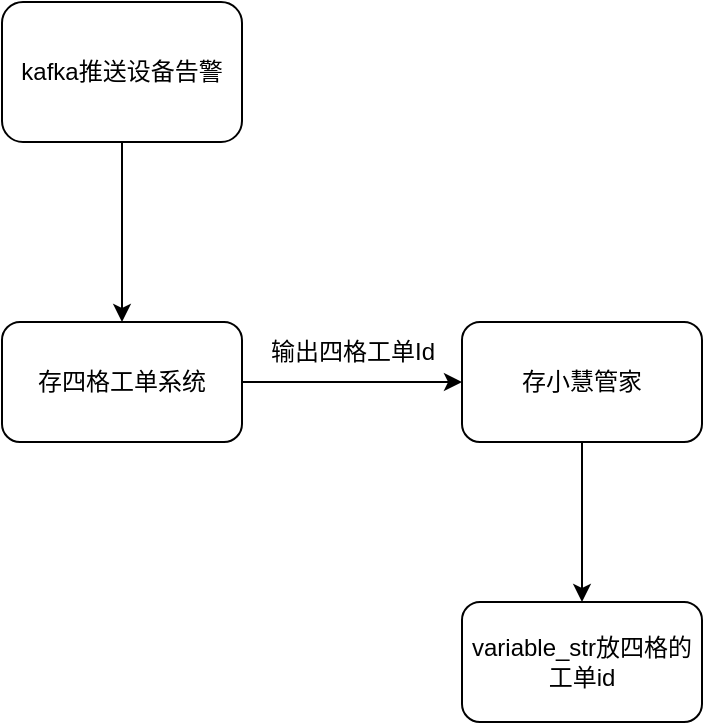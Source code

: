 <mxfile version="21.6.8" type="github">
  <diagram name="第 1 页" id="XhBtxtQenuhnz4CkXm2k">
    <mxGraphModel dx="1082" dy="717" grid="1" gridSize="10" guides="1" tooltips="1" connect="1" arrows="1" fold="1" page="1" pageScale="1" pageWidth="827" pageHeight="1169" math="0" shadow="0">
      <root>
        <mxCell id="0" />
        <mxCell id="1" parent="0" />
        <mxCell id="A3eufy_ked7ZFcy1u16W-2" style="edgeStyle=orthogonalEdgeStyle;rounded=0;orthogonalLoop=1;jettySize=auto;html=1;exitX=0.5;exitY=1;exitDx=0;exitDy=0;" edge="1" parent="1" source="A3eufy_ked7ZFcy1u16W-1">
          <mxGeometry relative="1" as="geometry">
            <mxPoint x="100" y="310" as="targetPoint" />
          </mxGeometry>
        </mxCell>
        <mxCell id="A3eufy_ked7ZFcy1u16W-1" value="kafka推送设备告警" style="rounded=1;whiteSpace=wrap;html=1;" vertex="1" parent="1">
          <mxGeometry x="40" y="150" width="120" height="70" as="geometry" />
        </mxCell>
        <mxCell id="A3eufy_ked7ZFcy1u16W-4" style="edgeStyle=orthogonalEdgeStyle;rounded=0;orthogonalLoop=1;jettySize=auto;html=1;exitX=1;exitY=0.5;exitDx=0;exitDy=0;" edge="1" parent="1" source="A3eufy_ked7ZFcy1u16W-3">
          <mxGeometry relative="1" as="geometry">
            <mxPoint x="270" y="340" as="targetPoint" />
          </mxGeometry>
        </mxCell>
        <mxCell id="A3eufy_ked7ZFcy1u16W-3" value="存四格工单系统" style="rounded=1;whiteSpace=wrap;html=1;" vertex="1" parent="1">
          <mxGeometry x="40" y="310" width="120" height="60" as="geometry" />
        </mxCell>
        <mxCell id="A3eufy_ked7ZFcy1u16W-5" value="输出四格工单Id" style="text;html=1;align=center;verticalAlign=middle;resizable=0;points=[];autosize=1;strokeColor=none;fillColor=none;" vertex="1" parent="1">
          <mxGeometry x="160" y="310" width="110" height="30" as="geometry" />
        </mxCell>
        <mxCell id="A3eufy_ked7ZFcy1u16W-7" style="edgeStyle=orthogonalEdgeStyle;rounded=0;orthogonalLoop=1;jettySize=auto;html=1;exitX=0.5;exitY=1;exitDx=0;exitDy=0;" edge="1" parent="1" source="A3eufy_ked7ZFcy1u16W-6">
          <mxGeometry relative="1" as="geometry">
            <mxPoint x="330" y="450" as="targetPoint" />
          </mxGeometry>
        </mxCell>
        <mxCell id="A3eufy_ked7ZFcy1u16W-6" value="存小慧管家" style="rounded=1;whiteSpace=wrap;html=1;" vertex="1" parent="1">
          <mxGeometry x="270" y="310" width="120" height="60" as="geometry" />
        </mxCell>
        <mxCell id="A3eufy_ked7ZFcy1u16W-8" value="variable_str放四格的工单id" style="rounded=1;whiteSpace=wrap;html=1;" vertex="1" parent="1">
          <mxGeometry x="270" y="450" width="120" height="60" as="geometry" />
        </mxCell>
      </root>
    </mxGraphModel>
  </diagram>
</mxfile>
